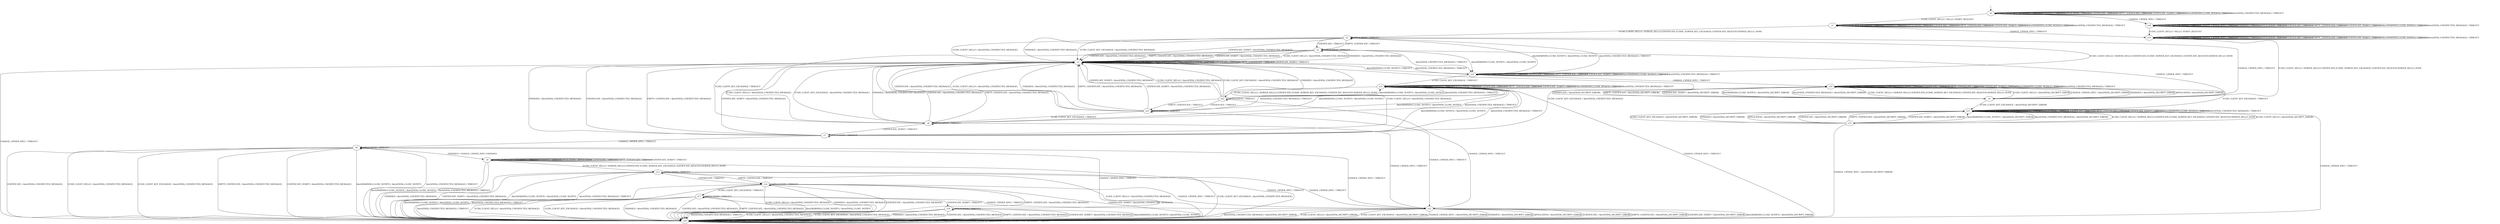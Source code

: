 digraph h6 {
s0 [label="s0"];
s1 [label="s1"];
s24 [label="s24"];
s2 [label="s2"];
s19 [label="s19"];
s3 [label="s3"];
s4 [label="s4"];
s5 [label="s5"];
s10 [label="s10"];
s6 [label="s6"];
s11 [label="s11"];
s16 [label="s16"];
s20 [label="s20"];
s7 [label="s7"];
s12 [label="s12"];
s15 [label="s15"];
s21 [label="s21"];
s8 [label="s8"];
s22 [label="s22"];
s9 [label="s9"];
s23 [label="s23"];
s13 [label="s13"];
s14 [label="s14"];
s17 [label="s17"];
s18 [label="s18"];
s0 -> s1 [label="ECDH_CLIENT_HELLO / HELLO_VERIFY_REQUEST"];
s0 -> s0 [label="ECDH_CLIENT_KEY_EXCHANGE / TIMEOUT"];
s0 -> s24 [label="CHANGE_CIPHER_SPEC / TIMEOUT"];
s0 -> s0 [label="FINISHED / TIMEOUT"];
s0 -> s0 [label="APPLICATION / TIMEOUT"];
s0 -> s0 [label="CERTIFICATE / TIMEOUT"];
s0 -> s0 [label="EMPTY_CERTIFICATE / TIMEOUT"];
s0 -> s0 [label="CERTIFICATE_VERIFY / TIMEOUT"];
s0 -> s0 [label="Alert(WARNING,CLOSE_NOTIFY) / TIMEOUT"];
s0 -> s0 [label="Alert(FATAL,UNEXPECTED_MESSAGE) / TIMEOUT"];
s1 -> s2 [label="ECDH_CLIENT_HELLO / SERVER_HELLO,CERTIFICATE,ECDHE_SERVER_KEY_EXCHANGE,CERTIFICATE_REQUEST,SERVER_HELLO_DONE"];
s1 -> s1 [label="ECDH_CLIENT_KEY_EXCHANGE / TIMEOUT"];
s1 -> s19 [label="CHANGE_CIPHER_SPEC / TIMEOUT"];
s1 -> s1 [label="FINISHED / TIMEOUT"];
s1 -> s1 [label="APPLICATION / TIMEOUT"];
s1 -> s1 [label="CERTIFICATE / TIMEOUT"];
s1 -> s1 [label="EMPTY_CERTIFICATE / TIMEOUT"];
s1 -> s1 [label="CERTIFICATE_VERIFY / TIMEOUT"];
s1 -> s1 [label="Alert(WARNING,CLOSE_NOTIFY) / TIMEOUT"];
s1 -> s1 [label="Alert(FATAL,UNEXPECTED_MESSAGE) / TIMEOUT"];
s24 -> s19 [label="ECDH_CLIENT_HELLO / HELLO_VERIFY_REQUEST"];
s24 -> s24 [label="ECDH_CLIENT_KEY_EXCHANGE / TIMEOUT"];
s24 -> s24 [label="CHANGE_CIPHER_SPEC / TIMEOUT"];
s24 -> s24 [label="FINISHED / TIMEOUT"];
s24 -> s24 [label="APPLICATION / TIMEOUT"];
s24 -> s24 [label="CERTIFICATE / TIMEOUT"];
s24 -> s24 [label="EMPTY_CERTIFICATE / TIMEOUT"];
s24 -> s24 [label="CERTIFICATE_VERIFY / TIMEOUT"];
s24 -> s24 [label="Alert(WARNING,CLOSE_NOTIFY) / TIMEOUT"];
s24 -> s24 [label="Alert(FATAL,UNEXPECTED_MESSAGE) / TIMEOUT"];
s2 -> s3 [label="ECDH_CLIENT_HELLO / Alert(FATAL,UNEXPECTED_MESSAGE)"];
s2 -> s3 [label="ECDH_CLIENT_KEY_EXCHANGE / Alert(FATAL,UNEXPECTED_MESSAGE)"];
s2 -> s4 [label="CHANGE_CIPHER_SPEC / TIMEOUT"];
s2 -> s3 [label="FINISHED / Alert(FATAL,UNEXPECTED_MESSAGE)"];
s2 -> s2 [label="APPLICATION / TIMEOUT"];
s2 -> s5 [label="CERTIFICATE / TIMEOUT"];
s2 -> s5 [label="EMPTY_CERTIFICATE / TIMEOUT"];
s2 -> s3 [label="CERTIFICATE_VERIFY / Alert(FATAL,UNEXPECTED_MESSAGE)"];
s2 -> s10 [label="Alert(WARNING,CLOSE_NOTIFY) / Alert(FATAL,CLOSE_NOTIFY)"];
s2 -> s10 [label="Alert(FATAL,UNEXPECTED_MESSAGE) / TIMEOUT"];
s19 -> s4 [label="ECDH_CLIENT_HELLO / SERVER_HELLO,CERTIFICATE,ECDHE_SERVER_KEY_EXCHANGE,CERTIFICATE_REQUEST,SERVER_HELLO_DONE"];
s19 -> s19 [label="ECDH_CLIENT_KEY_EXCHANGE / TIMEOUT"];
s19 -> s19 [label="CHANGE_CIPHER_SPEC / TIMEOUT"];
s19 -> s19 [label="FINISHED / TIMEOUT"];
s19 -> s19 [label="APPLICATION / TIMEOUT"];
s19 -> s19 [label="CERTIFICATE / TIMEOUT"];
s19 -> s19 [label="EMPTY_CERTIFICATE / TIMEOUT"];
s19 -> s19 [label="CERTIFICATE_VERIFY / TIMEOUT"];
s19 -> s19 [label="Alert(WARNING,CLOSE_NOTIFY) / TIMEOUT"];
s19 -> s19 [label="Alert(FATAL,UNEXPECTED_MESSAGE) / TIMEOUT"];
s3 -> s3 [label="ECDH_CLIENT_HELLO / TIMEOUT"];
s3 -> s3 [label="ECDH_CLIENT_KEY_EXCHANGE / TIMEOUT"];
s3 -> s16 [label="CHANGE_CIPHER_SPEC / TIMEOUT"];
s3 -> s3 [label="FINISHED / TIMEOUT"];
s3 -> s3 [label="APPLICATION / TIMEOUT"];
s3 -> s3 [label="CERTIFICATE / TIMEOUT"];
s3 -> s3 [label="EMPTY_CERTIFICATE / TIMEOUT"];
s3 -> s3 [label="CERTIFICATE_VERIFY / TIMEOUT"];
s3 -> s10 [label="Alert(WARNING,CLOSE_NOTIFY) / TIMEOUT"];
s3 -> s10 [label="Alert(FATAL,UNEXPECTED_MESSAGE) / TIMEOUT"];
s4 -> s20 [label="ECDH_CLIENT_HELLO / Alert(FATAL,DECRYPT_ERROR)"];
s4 -> s11 [label="ECDH_CLIENT_KEY_EXCHANGE / Alert(FATAL,DECRYPT_ERROR)"];
s4 -> s20 [label="CHANGE_CIPHER_SPEC / Alert(FATAL,DECRYPT_ERROR)"];
s4 -> s20 [label="FINISHED / Alert(FATAL,DECRYPT_ERROR)"];
s4 -> s20 [label="APPLICATION / Alert(FATAL,DECRYPT_ERROR)"];
s4 -> s20 [label="CERTIFICATE / Alert(FATAL,DECRYPT_ERROR)"];
s4 -> s20 [label="EMPTY_CERTIFICATE / Alert(FATAL,DECRYPT_ERROR)"];
s4 -> s20 [label="CERTIFICATE_VERIFY / Alert(FATAL,DECRYPT_ERROR)"];
s4 -> s20 [label="Alert(WARNING,CLOSE_NOTIFY) / Alert(FATAL,DECRYPT_ERROR)"];
s4 -> s20 [label="Alert(FATAL,UNEXPECTED_MESSAGE) / Alert(FATAL,DECRYPT_ERROR)"];
s5 -> s3 [label="ECDH_CLIENT_HELLO / Alert(FATAL,UNEXPECTED_MESSAGE)"];
s5 -> s6 [label="ECDH_CLIENT_KEY_EXCHANGE / TIMEOUT"];
s5 -> s4 [label="CHANGE_CIPHER_SPEC / TIMEOUT"];
s5 -> s3 [label="FINISHED / Alert(FATAL,UNEXPECTED_MESSAGE)"];
s5 -> s5 [label="APPLICATION / TIMEOUT"];
s5 -> s3 [label="CERTIFICATE / Alert(FATAL,UNEXPECTED_MESSAGE)"];
s5 -> s3 [label="EMPTY_CERTIFICATE / Alert(FATAL,UNEXPECTED_MESSAGE)"];
s5 -> s3 [label="CERTIFICATE_VERIFY / Alert(FATAL,UNEXPECTED_MESSAGE)"];
s5 -> s10 [label="Alert(WARNING,CLOSE_NOTIFY) / Alert(FATAL,CLOSE_NOTIFY)"];
s5 -> s10 [label="Alert(FATAL,UNEXPECTED_MESSAGE) / TIMEOUT"];
s10 -> s2 [label="ECDH_CLIENT_HELLO / SERVER_HELLO,CERTIFICATE,ECDHE_SERVER_KEY_EXCHANGE,CERTIFICATE_REQUEST,SERVER_HELLO_DONE"];
s10 -> s21 [label="ECDH_CLIENT_KEY_EXCHANGE / TIMEOUT"];
s10 -> s20 [label="CHANGE_CIPHER_SPEC / TIMEOUT"];
s10 -> s10 [label="FINISHED / TIMEOUT"];
s10 -> s10 [label="APPLICATION / TIMEOUT"];
s10 -> s10 [label="CERTIFICATE / TIMEOUT"];
s10 -> s10 [label="EMPTY_CERTIFICATE / TIMEOUT"];
s10 -> s10 [label="CERTIFICATE_VERIFY / TIMEOUT"];
s10 -> s10 [label="Alert(WARNING,CLOSE_NOTIFY) / TIMEOUT"];
s10 -> s10 [label="Alert(FATAL,UNEXPECTED_MESSAGE) / TIMEOUT"];
s6 -> s3 [label="ECDH_CLIENT_HELLO / Alert(FATAL,UNEXPECTED_MESSAGE)"];
s6 -> s3 [label="ECDH_CLIENT_KEY_EXCHANGE / Alert(FATAL,UNEXPECTED_MESSAGE)"];
s6 -> s12 [label="CHANGE_CIPHER_SPEC / TIMEOUT"];
s6 -> s3 [label="FINISHED / Alert(FATAL,UNEXPECTED_MESSAGE)"];
s6 -> s6 [label="APPLICATION / TIMEOUT"];
s6 -> s3 [label="CERTIFICATE / Alert(FATAL,UNEXPECTED_MESSAGE)"];
s6 -> s3 [label="EMPTY_CERTIFICATE / Alert(FATAL,UNEXPECTED_MESSAGE)"];
s6 -> s7 [label="CERTIFICATE_VERIFY / TIMEOUT"];
s6 -> s21 [label="Alert(WARNING,CLOSE_NOTIFY) / Alert(FATAL,CLOSE_NOTIFY)"];
s6 -> s21 [label="Alert(FATAL,UNEXPECTED_MESSAGE) / TIMEOUT"];
s11 -> s15 [label="ECDH_CLIENT_HELLO / SERVER_HELLO,CERTIFICATE,ECDHE_SERVER_KEY_EXCHANGE,CERTIFICATE_REQUEST,SERVER_HELLO_DONE"];
s11 -> s11 [label="ECDH_CLIENT_KEY_EXCHANGE / TIMEOUT"];
s11 -> s16 [label="CHANGE_CIPHER_SPEC / TIMEOUT"];
s11 -> s11 [label="FINISHED / TIMEOUT"];
s11 -> s11 [label="APPLICATION / TIMEOUT"];
s11 -> s11 [label="CERTIFICATE / TIMEOUT"];
s11 -> s11 [label="EMPTY_CERTIFICATE / TIMEOUT"];
s11 -> s11 [label="CERTIFICATE_VERIFY / TIMEOUT"];
s11 -> s11 [label="Alert(WARNING,CLOSE_NOTIFY) / TIMEOUT"];
s11 -> s11 [label="Alert(FATAL,UNEXPECTED_MESSAGE) / TIMEOUT"];
s16 -> s16 [label="ECDH_CLIENT_HELLO / TIMEOUT"];
s16 -> s16 [label="ECDH_CLIENT_KEY_EXCHANGE / TIMEOUT"];
s16 -> s16 [label="CHANGE_CIPHER_SPEC / TIMEOUT"];
s16 -> s16 [label="FINISHED / TIMEOUT"];
s16 -> s16 [label="APPLICATION / TIMEOUT"];
s16 -> s16 [label="CERTIFICATE / TIMEOUT"];
s16 -> s16 [label="EMPTY_CERTIFICATE / TIMEOUT"];
s16 -> s16 [label="CERTIFICATE_VERIFY / TIMEOUT"];
s16 -> s16 [label="Alert(WARNING,CLOSE_NOTIFY) / TIMEOUT"];
s16 -> s16 [label="Alert(FATAL,UNEXPECTED_MESSAGE) / TIMEOUT"];
s20 -> s4 [label="ECDH_CLIENT_HELLO / SERVER_HELLO,CERTIFICATE,ECDHE_SERVER_KEY_EXCHANGE,CERTIFICATE_REQUEST,SERVER_HELLO_DONE"];
s20 -> s11 [label="ECDH_CLIENT_KEY_EXCHANGE / TIMEOUT"];
s20 -> s20 [label="CHANGE_CIPHER_SPEC / TIMEOUT"];
s20 -> s20 [label="FINISHED / TIMEOUT"];
s20 -> s20 [label="APPLICATION / TIMEOUT"];
s20 -> s20 [label="CERTIFICATE / TIMEOUT"];
s20 -> s20 [label="EMPTY_CERTIFICATE / TIMEOUT"];
s20 -> s20 [label="CERTIFICATE_VERIFY / TIMEOUT"];
s20 -> s20 [label="Alert(WARNING,CLOSE_NOTIFY) / TIMEOUT"];
s20 -> s20 [label="Alert(FATAL,UNEXPECTED_MESSAGE) / TIMEOUT"];
s7 -> s3 [label="ECDH_CLIENT_HELLO / Alert(FATAL,UNEXPECTED_MESSAGE)"];
s7 -> s3 [label="ECDH_CLIENT_KEY_EXCHANGE / Alert(FATAL,UNEXPECTED_MESSAGE)"];
s7 -> s8 [label="CHANGE_CIPHER_SPEC / TIMEOUT"];
s7 -> s3 [label="FINISHED / Alert(FATAL,UNEXPECTED_MESSAGE)"];
s7 -> s7 [label="APPLICATION / TIMEOUT"];
s7 -> s3 [label="CERTIFICATE / Alert(FATAL,UNEXPECTED_MESSAGE)"];
s7 -> s3 [label="EMPTY_CERTIFICATE / Alert(FATAL,UNEXPECTED_MESSAGE)"];
s7 -> s3 [label="CERTIFICATE_VERIFY / Alert(FATAL,UNEXPECTED_MESSAGE)"];
s7 -> s21 [label="Alert(WARNING,CLOSE_NOTIFY) / Alert(FATAL,CLOSE_NOTIFY)"];
s7 -> s21 [label="Alert(FATAL,UNEXPECTED_MESSAGE) / TIMEOUT"];
s12 -> s16 [label="ECDH_CLIENT_HELLO / Alert(FATAL,DECRYPT_ERROR)"];
s12 -> s16 [label="ECDH_CLIENT_KEY_EXCHANGE / Alert(FATAL,DECRYPT_ERROR)"];
s12 -> s16 [label="CHANGE_CIPHER_SPEC / Alert(FATAL,DECRYPT_ERROR)"];
s12 -> s16 [label="FINISHED / Alert(FATAL,DECRYPT_ERROR)"];
s12 -> s16 [label="APPLICATION / Alert(FATAL,DECRYPT_ERROR)"];
s12 -> s16 [label="CERTIFICATE / Alert(FATAL,DECRYPT_ERROR)"];
s12 -> s16 [label="EMPTY_CERTIFICATE / Alert(FATAL,DECRYPT_ERROR)"];
s12 -> s16 [label="CERTIFICATE_VERIFY / Alert(FATAL,DECRYPT_ERROR)"];
s12 -> s16 [label="Alert(WARNING,CLOSE_NOTIFY) / Alert(FATAL,DECRYPT_ERROR)"];
s12 -> s16 [label="Alert(FATAL,UNEXPECTED_MESSAGE) / Alert(FATAL,DECRYPT_ERROR)"];
s15 -> s11 [label="ECDH_CLIENT_HELLO / Alert(FATAL,DECRYPT_ERROR)"];
s15 -> s11 [label="ECDH_CLIENT_KEY_EXCHANGE / Alert(FATAL,DECRYPT_ERROR)"];
s15 -> s16 [label="CHANGE_CIPHER_SPEC / Alert(FATAL,DECRYPT_ERROR)"];
s15 -> s11 [label="FINISHED / Alert(FATAL,DECRYPT_ERROR)"];
s15 -> s11 [label="APPLICATION / Alert(FATAL,DECRYPT_ERROR)"];
s15 -> s11 [label="CERTIFICATE / Alert(FATAL,DECRYPT_ERROR)"];
s15 -> s11 [label="EMPTY_CERTIFICATE / Alert(FATAL,DECRYPT_ERROR)"];
s15 -> s11 [label="CERTIFICATE_VERIFY / Alert(FATAL,DECRYPT_ERROR)"];
s15 -> s11 [label="Alert(WARNING,CLOSE_NOTIFY) / Alert(FATAL,DECRYPT_ERROR)"];
s15 -> s11 [label="Alert(FATAL,UNEXPECTED_MESSAGE) / Alert(FATAL,DECRYPT_ERROR)"];
s21 -> s22 [label="ECDH_CLIENT_HELLO / SERVER_HELLO,CERTIFICATE,ECDHE_SERVER_KEY_EXCHANGE,CERTIFICATE_REQUEST,SERVER_HELLO_DONE"];
s21 -> s21 [label="ECDH_CLIENT_KEY_EXCHANGE / TIMEOUT"];
s21 -> s16 [label="CHANGE_CIPHER_SPEC / TIMEOUT"];
s21 -> s21 [label="FINISHED / TIMEOUT"];
s21 -> s21 [label="APPLICATION / TIMEOUT"];
s21 -> s21 [label="CERTIFICATE / TIMEOUT"];
s21 -> s21 [label="EMPTY_CERTIFICATE / TIMEOUT"];
s21 -> s21 [label="CERTIFICATE_VERIFY / TIMEOUT"];
s21 -> s21 [label="Alert(WARNING,CLOSE_NOTIFY) / TIMEOUT"];
s21 -> s21 [label="Alert(FATAL,UNEXPECTED_MESSAGE) / TIMEOUT"];
s8 -> s16 [label="ECDH_CLIENT_HELLO / Alert(FATAL,UNEXPECTED_MESSAGE)"];
s8 -> s16 [label="ECDH_CLIENT_KEY_EXCHANGE / Alert(FATAL,UNEXPECTED_MESSAGE)"];
s8 -> s12 [label="CHANGE_CIPHER_SPEC / TIMEOUT"];
s8 -> s9 [label="FINISHED / CHANGE_CIPHER_SPEC,FINISHED"];
s8 -> s8 [label="APPLICATION / TIMEOUT"];
s8 -> s16 [label="CERTIFICATE / Alert(FATAL,UNEXPECTED_MESSAGE)"];
s8 -> s16 [label="EMPTY_CERTIFICATE / Alert(FATAL,UNEXPECTED_MESSAGE)"];
s8 -> s16 [label="CERTIFICATE_VERIFY / Alert(FATAL,UNEXPECTED_MESSAGE)"];
s8 -> s16 [label="Alert(WARNING,CLOSE_NOTIFY) / Alert(FATAL,CLOSE_NOTIFY)"];
s8 -> s16 [label="Alert(FATAL,UNEXPECTED_MESSAGE) / TIMEOUT"];
s22 -> s3 [label="ECDH_CLIENT_HELLO / Alert(FATAL,UNEXPECTED_MESSAGE)"];
s22 -> s3 [label="ECDH_CLIENT_KEY_EXCHANGE / Alert(FATAL,UNEXPECTED_MESSAGE)"];
s22 -> s12 [label="CHANGE_CIPHER_SPEC / TIMEOUT"];
s22 -> s3 [label="FINISHED / Alert(FATAL,UNEXPECTED_MESSAGE)"];
s22 -> s22 [label="APPLICATION / TIMEOUT"];
s22 -> s23 [label="CERTIFICATE / TIMEOUT"];
s22 -> s23 [label="EMPTY_CERTIFICATE / TIMEOUT"];
s22 -> s3 [label="CERTIFICATE_VERIFY / Alert(FATAL,UNEXPECTED_MESSAGE)"];
s22 -> s21 [label="Alert(WARNING,CLOSE_NOTIFY) / Alert(FATAL,CLOSE_NOTIFY)"];
s22 -> s21 [label="Alert(FATAL,UNEXPECTED_MESSAGE) / TIMEOUT"];
s9 -> s13 [label="ECDH_CLIENT_HELLO / SERVER_HELLO,CERTIFICATE,ECDHE_SERVER_KEY_EXCHANGE,CERTIFICATE_REQUEST,SERVER_HELLO_DONE"];
s9 -> s9 [label="ECDH_CLIENT_KEY_EXCHANGE / TIMEOUT"];
s9 -> s16 [label="CHANGE_CIPHER_SPEC / TIMEOUT"];
s9 -> s9 [label="FINISHED / TIMEOUT"];
s9 -> s9 [label="APPLICATION / APPLICATION"];
s9 -> s9 [label="CERTIFICATE / TIMEOUT"];
s9 -> s9 [label="EMPTY_CERTIFICATE / TIMEOUT"];
s9 -> s9 [label="CERTIFICATE_VERIFY / TIMEOUT"];
s9 -> s16 [label="Alert(WARNING,CLOSE_NOTIFY) / Alert(FATAL,CLOSE_NOTIFY)"];
s9 -> s16 [label="Alert(FATAL,UNEXPECTED_MESSAGE) / TIMEOUT"];
s23 -> s3 [label="ECDH_CLIENT_HELLO / Alert(FATAL,UNEXPECTED_MESSAGE)"];
s23 -> s6 [label="ECDH_CLIENT_KEY_EXCHANGE / TIMEOUT"];
s23 -> s12 [label="CHANGE_CIPHER_SPEC / TIMEOUT"];
s23 -> s3 [label="FINISHED / Alert(FATAL,UNEXPECTED_MESSAGE)"];
s23 -> s23 [label="APPLICATION / TIMEOUT"];
s23 -> s3 [label="CERTIFICATE / Alert(FATAL,UNEXPECTED_MESSAGE)"];
s23 -> s3 [label="EMPTY_CERTIFICATE / Alert(FATAL,UNEXPECTED_MESSAGE)"];
s23 -> s3 [label="CERTIFICATE_VERIFY / Alert(FATAL,UNEXPECTED_MESSAGE)"];
s23 -> s21 [label="Alert(WARNING,CLOSE_NOTIFY) / Alert(FATAL,CLOSE_NOTIFY)"];
s23 -> s21 [label="Alert(FATAL,UNEXPECTED_MESSAGE) / TIMEOUT"];
s13 -> s16 [label="ECDH_CLIENT_HELLO / Alert(FATAL,UNEXPECTED_MESSAGE)"];
s13 -> s16 [label="ECDH_CLIENT_KEY_EXCHANGE / Alert(FATAL,UNEXPECTED_MESSAGE)"];
s13 -> s12 [label="CHANGE_CIPHER_SPEC / TIMEOUT"];
s13 -> s16 [label="FINISHED / Alert(FATAL,UNEXPECTED_MESSAGE)"];
s13 -> s13 [label="APPLICATION / TIMEOUT"];
s13 -> s14 [label="CERTIFICATE / TIMEOUT"];
s13 -> s14 [label="EMPTY_CERTIFICATE / TIMEOUT"];
s13 -> s16 [label="CERTIFICATE_VERIFY / Alert(FATAL,UNEXPECTED_MESSAGE)"];
s13 -> s16 [label="Alert(WARNING,CLOSE_NOTIFY) / Alert(FATAL,CLOSE_NOTIFY)"];
s13 -> s16 [label="Alert(FATAL,UNEXPECTED_MESSAGE) / TIMEOUT"];
s14 -> s16 [label="ECDH_CLIENT_HELLO / Alert(FATAL,UNEXPECTED_MESSAGE)"];
s14 -> s17 [label="ECDH_CLIENT_KEY_EXCHANGE / TIMEOUT"];
s14 -> s12 [label="CHANGE_CIPHER_SPEC / TIMEOUT"];
s14 -> s16 [label="FINISHED / Alert(FATAL,UNEXPECTED_MESSAGE)"];
s14 -> s14 [label="APPLICATION / TIMEOUT"];
s14 -> s16 [label="CERTIFICATE / Alert(FATAL,UNEXPECTED_MESSAGE)"];
s14 -> s16 [label="EMPTY_CERTIFICATE / Alert(FATAL,UNEXPECTED_MESSAGE)"];
s14 -> s16 [label="CERTIFICATE_VERIFY / Alert(FATAL,UNEXPECTED_MESSAGE)"];
s14 -> s16 [label="Alert(WARNING,CLOSE_NOTIFY) / Alert(FATAL,CLOSE_NOTIFY)"];
s14 -> s16 [label="Alert(FATAL,UNEXPECTED_MESSAGE) / TIMEOUT"];
s17 -> s16 [label="ECDH_CLIENT_HELLO / Alert(FATAL,UNEXPECTED_MESSAGE)"];
s17 -> s16 [label="ECDH_CLIENT_KEY_EXCHANGE / Alert(FATAL,UNEXPECTED_MESSAGE)"];
s17 -> s12 [label="CHANGE_CIPHER_SPEC / TIMEOUT"];
s17 -> s16 [label="FINISHED / Alert(FATAL,UNEXPECTED_MESSAGE)"];
s17 -> s17 [label="APPLICATION / TIMEOUT"];
s17 -> s16 [label="CERTIFICATE / Alert(FATAL,UNEXPECTED_MESSAGE)"];
s17 -> s16 [label="EMPTY_CERTIFICATE / Alert(FATAL,UNEXPECTED_MESSAGE)"];
s17 -> s18 [label="CERTIFICATE_VERIFY / TIMEOUT"];
s17 -> s16 [label="Alert(WARNING,CLOSE_NOTIFY) / Alert(FATAL,CLOSE_NOTIFY)"];
s17 -> s16 [label="Alert(FATAL,UNEXPECTED_MESSAGE) / TIMEOUT"];
s18 -> s16 [label="ECDH_CLIENT_HELLO / Alert(FATAL,UNEXPECTED_MESSAGE)"];
s18 -> s16 [label="ECDH_CLIENT_KEY_EXCHANGE / Alert(FATAL,UNEXPECTED_MESSAGE)"];
s18 -> s8 [label="CHANGE_CIPHER_SPEC / TIMEOUT"];
s18 -> s16 [label="FINISHED / Alert(FATAL,UNEXPECTED_MESSAGE)"];
s18 -> s18 [label="APPLICATION / TIMEOUT"];
s18 -> s16 [label="CERTIFICATE / Alert(FATAL,UNEXPECTED_MESSAGE)"];
s18 -> s16 [label="EMPTY_CERTIFICATE / Alert(FATAL,UNEXPECTED_MESSAGE)"];
s18 -> s16 [label="CERTIFICATE_VERIFY / Alert(FATAL,UNEXPECTED_MESSAGE)"];
s18 -> s16 [label="Alert(WARNING,CLOSE_NOTIFY) / Alert(FATAL,CLOSE_NOTIFY)"];
s18 -> s16 [label="Alert(FATAL,UNEXPECTED_MESSAGE) / TIMEOUT"];
__start0 [shape=none, label=""];
__start0 -> s0 [label=""];
}
